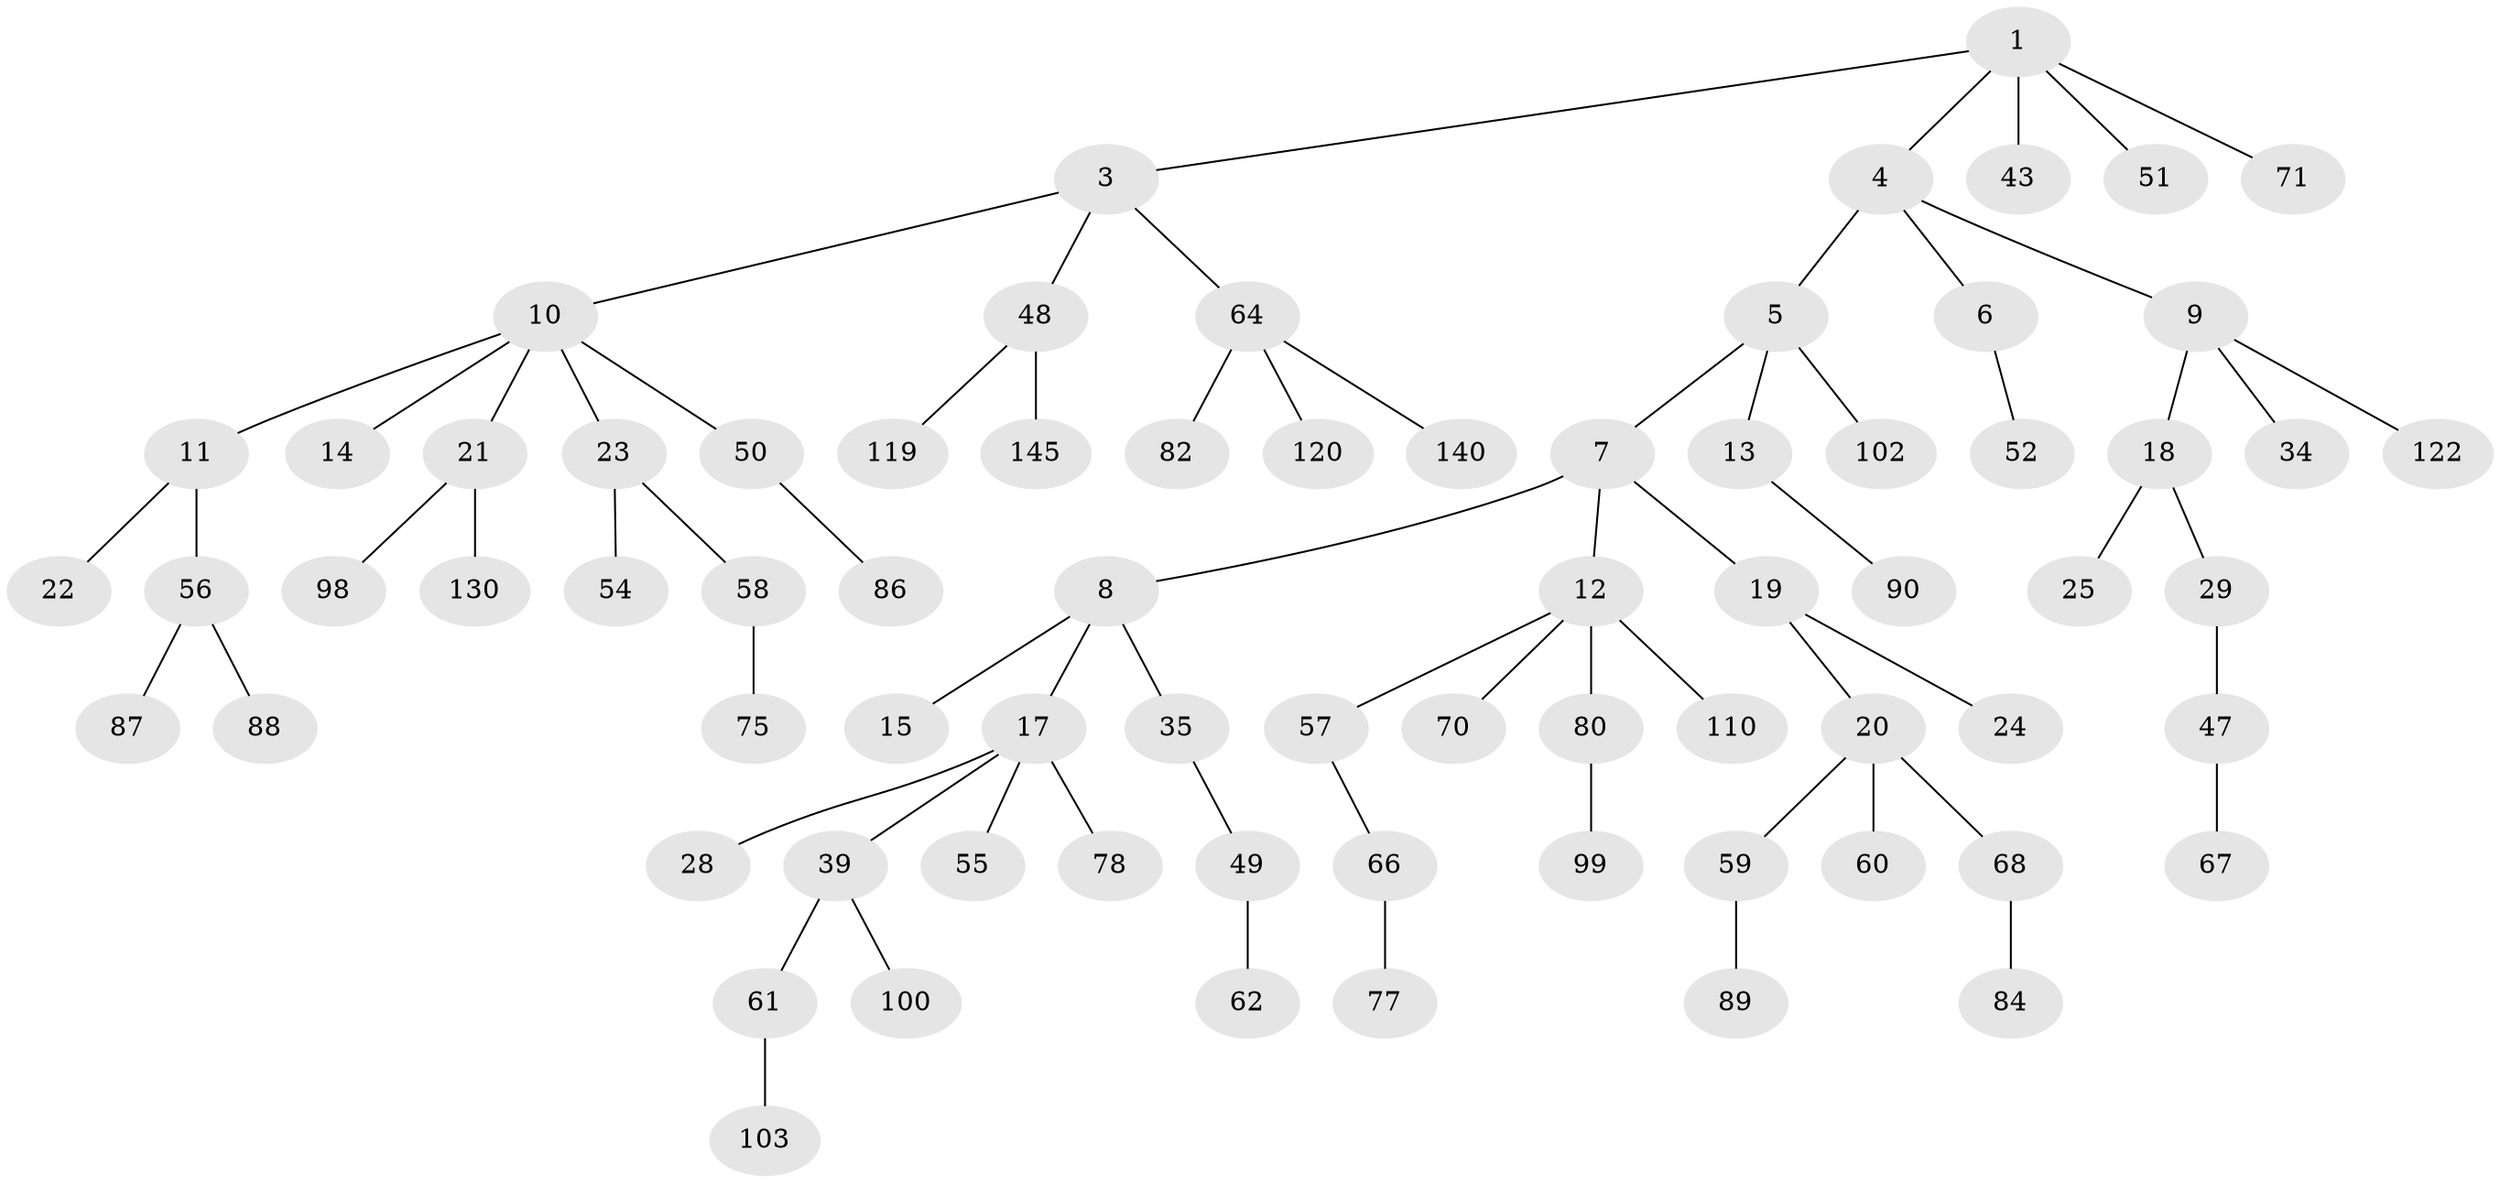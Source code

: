 // original degree distribution, {4: 0.0958904109589041, 5: 0.0273972602739726, 2: 0.2671232876712329, 6: 0.00684931506849315, 7: 0.0136986301369863, 3: 0.10273972602739725, 1: 0.4863013698630137}
// Generated by graph-tools (version 1.1) at 2025/15/03/09/25 04:15:30]
// undirected, 73 vertices, 72 edges
graph export_dot {
graph [start="1"]
  node [color=gray90,style=filled];
  1 [super="+2+124+138"];
  3 [super="+83"];
  4;
  5;
  6;
  7;
  8;
  9;
  10;
  11 [super="+127+137+115+69"];
  12 [super="+36+63+16"];
  13 [super="+73"];
  14 [super="+41"];
  15 [super="+30"];
  17 [super="+32+26+134+27+40"];
  18;
  19 [super="+97"];
  20;
  21 [super="+44+46"];
  22;
  23 [super="+33+42+92"];
  24;
  25 [super="+132"];
  28;
  29;
  34 [super="+133"];
  35 [super="+65+123"];
  39 [super="+129+53"];
  43;
  47;
  48;
  49;
  50;
  51;
  52;
  54;
  55;
  56 [super="+101+96"];
  57;
  58;
  59;
  60;
  61;
  62 [super="+93"];
  64;
  66;
  67 [super="+95"];
  68;
  70;
  71 [super="+76"];
  75 [super="+114"];
  77 [super="+79+94"];
  78;
  80;
  82;
  84 [super="+144+104"];
  86 [super="+116"];
  87 [super="+142"];
  88;
  89;
  90 [super="+118+91"];
  98;
  99;
  100 [super="+105"];
  102;
  103;
  110 [super="+146"];
  119;
  120;
  122;
  130;
  140;
  145;
  1 -- 4;
  1 -- 3;
  1 -- 51;
  1 -- 71;
  1 -- 43;
  3 -- 10;
  3 -- 48;
  3 -- 64;
  4 -- 5;
  4 -- 6;
  4 -- 9;
  5 -- 7;
  5 -- 13;
  5 -- 102;
  6 -- 52;
  7 -- 8;
  7 -- 12;
  7 -- 19;
  8 -- 15;
  8 -- 17;
  8 -- 35;
  9 -- 18;
  9 -- 34;
  9 -- 122;
  10 -- 11;
  10 -- 14;
  10 -- 21;
  10 -- 23;
  10 -- 50;
  11 -- 22;
  11 -- 56;
  12 -- 57;
  12 -- 80;
  12 -- 70;
  12 -- 110;
  13 -- 90;
  17 -- 55;
  17 -- 28;
  17 -- 78;
  17 -- 39;
  18 -- 25;
  18 -- 29;
  19 -- 20;
  19 -- 24;
  20 -- 59;
  20 -- 60;
  20 -- 68;
  21 -- 130;
  21 -- 98;
  23 -- 54;
  23 -- 58;
  29 -- 47;
  35 -- 49;
  39 -- 100;
  39 -- 61;
  47 -- 67;
  48 -- 119;
  48 -- 145;
  49 -- 62;
  50 -- 86;
  56 -- 87;
  56 -- 88;
  57 -- 66;
  58 -- 75;
  59 -- 89;
  61 -- 103;
  64 -- 82;
  64 -- 120;
  64 -- 140;
  66 -- 77;
  68 -- 84;
  80 -- 99;
}
